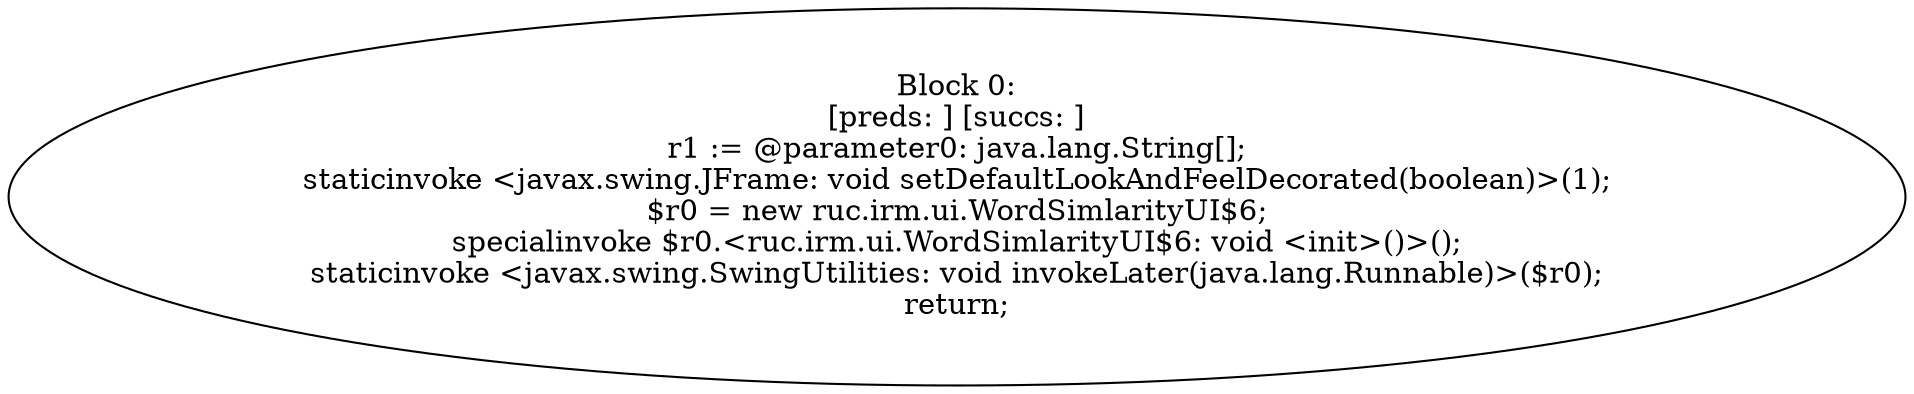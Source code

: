 digraph "unitGraph" {
    "Block 0:
[preds: ] [succs: ]
r1 := @parameter0: java.lang.String[];
staticinvoke <javax.swing.JFrame: void setDefaultLookAndFeelDecorated(boolean)>(1);
$r0 = new ruc.irm.ui.WordSimlarityUI$6;
specialinvoke $r0.<ruc.irm.ui.WordSimlarityUI$6: void <init>()>();
staticinvoke <javax.swing.SwingUtilities: void invokeLater(java.lang.Runnable)>($r0);
return;
"
}
